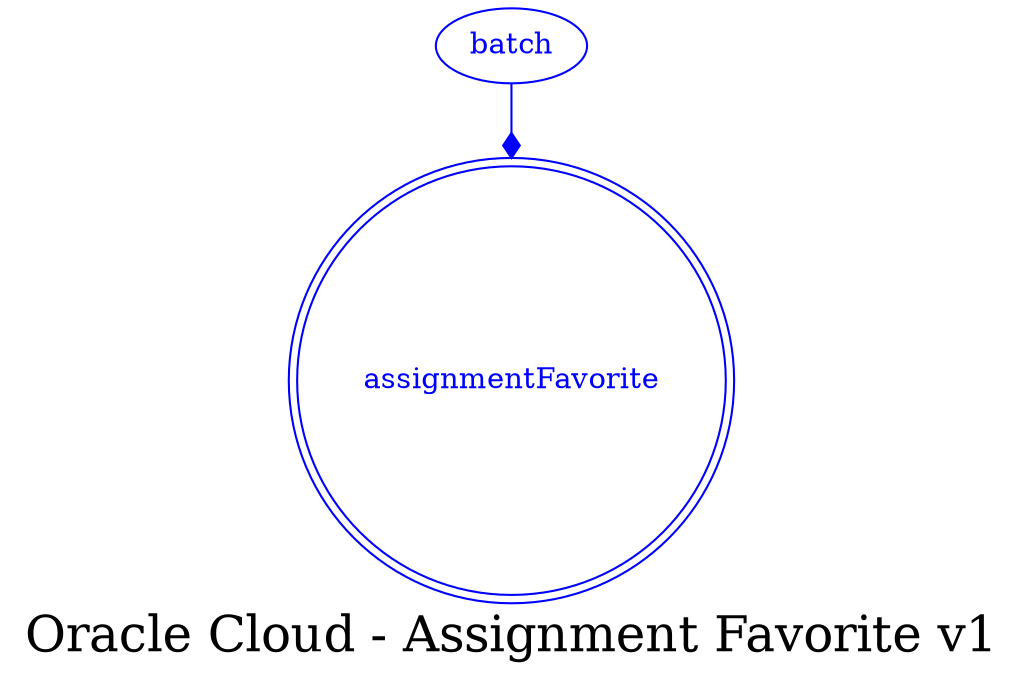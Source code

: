digraph LexiconGraph {
graph[label="Oracle Cloud - Assignment Favorite v1", fontsize=24]
splines=true
"assignmentFavorite" [color=blue, fontcolor=blue, shape=doublecircle]
"batch" -> "assignmentFavorite" [color=blue, fontcolor=blue, arrowhead=diamond, arrowtail=none]
"batch" [color=blue, fontcolor=blue, shape=ellipse]
}

